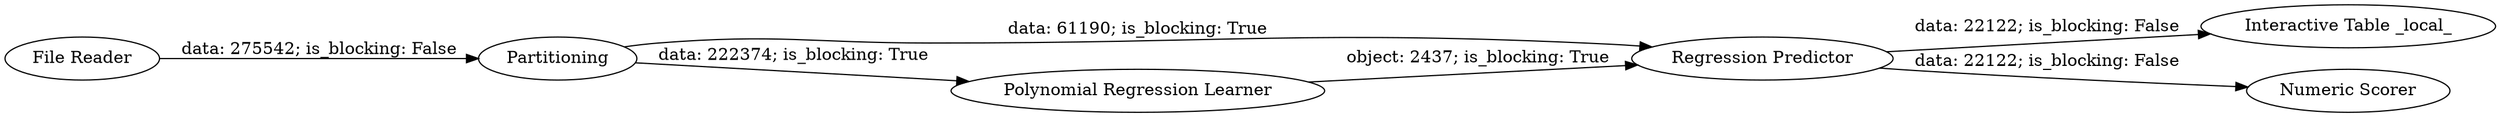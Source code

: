 digraph {
	"5800143488045106513_9" [label="Interactive Table _local_"]
	"5800143488045106513_1" [label="File Reader"]
	"5800143488045106513_37" [label="Numeric Scorer"]
	"5800143488045106513_2" [label=Partitioning]
	"5800143488045106513_22" [label="Regression Predictor"]
	"5800143488045106513_18" [label="Polynomial Regression Learner"]
	"5800143488045106513_2" -> "5800143488045106513_18" [label="data: 222374; is_blocking: True"]
	"5800143488045106513_22" -> "5800143488045106513_37" [label="data: 22122; is_blocking: False"]
	"5800143488045106513_18" -> "5800143488045106513_22" [label="object: 2437; is_blocking: True"]
	"5800143488045106513_2" -> "5800143488045106513_22" [label="data: 61190; is_blocking: True"]
	"5800143488045106513_22" -> "5800143488045106513_9" [label="data: 22122; is_blocking: False"]
	"5800143488045106513_1" -> "5800143488045106513_2" [label="data: 275542; is_blocking: False"]
	rankdir=LR
}
